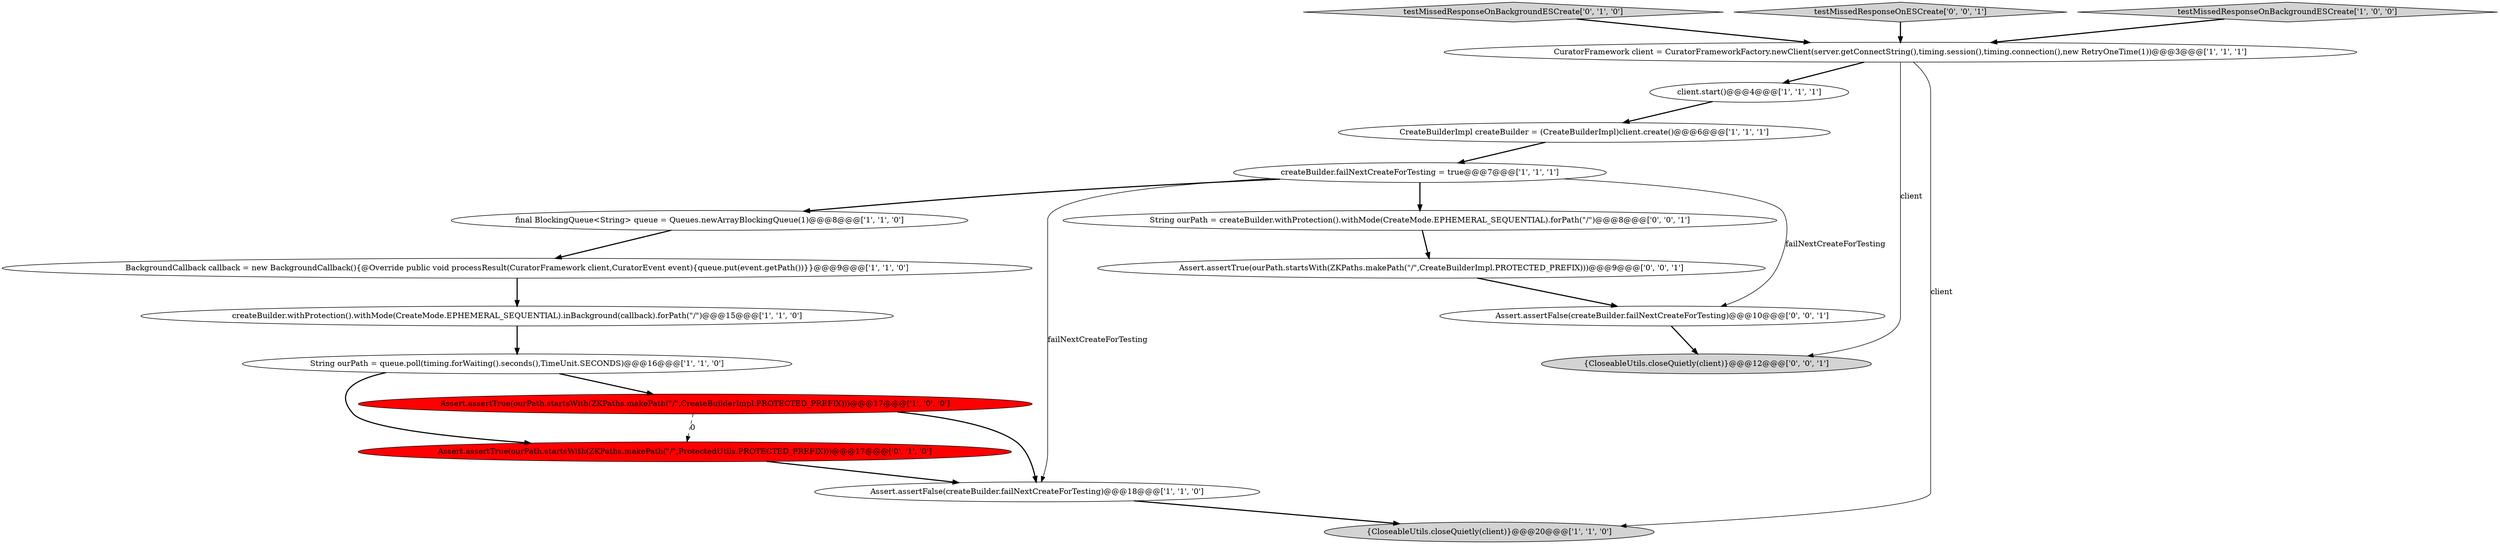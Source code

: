 digraph {
9 [style = filled, label = "createBuilder.withProtection().withMode(CreateMode.EPHEMERAL_SEQUENTIAL).inBackground(callback).forPath(\"/\")@@@15@@@['1', '1', '0']", fillcolor = white, shape = ellipse image = "AAA0AAABBB1BBB"];
10 [style = filled, label = "createBuilder.failNextCreateForTesting = true@@@7@@@['1', '1', '1']", fillcolor = white, shape = ellipse image = "AAA0AAABBB1BBB"];
2 [style = filled, label = "String ourPath = queue.poll(timing.forWaiting().seconds(),TimeUnit.SECONDS)@@@16@@@['1', '1', '0']", fillcolor = white, shape = ellipse image = "AAA0AAABBB1BBB"];
12 [style = filled, label = "testMissedResponseOnBackgroundESCreate['0', '1', '0']", fillcolor = lightgray, shape = diamond image = "AAA0AAABBB2BBB"];
18 [style = filled, label = "testMissedResponseOnESCreate['0', '0', '1']", fillcolor = lightgray, shape = diamond image = "AAA0AAABBB3BBB"];
4 [style = filled, label = "testMissedResponseOnBackgroundESCreate['1', '0', '0']", fillcolor = lightgray, shape = diamond image = "AAA0AAABBB1BBB"];
13 [style = filled, label = "Assert.assertTrue(ourPath.startsWith(ZKPaths.makePath(\"/\",ProtectedUtils.PROTECTED_PREFIX)))@@@17@@@['0', '1', '0']", fillcolor = red, shape = ellipse image = "AAA1AAABBB2BBB"];
5 [style = filled, label = "Assert.assertTrue(ourPath.startsWith(ZKPaths.makePath(\"/\",CreateBuilderImpl.PROTECTED_PREFIX)))@@@17@@@['1', '0', '0']", fillcolor = red, shape = ellipse image = "AAA1AAABBB1BBB"];
16 [style = filled, label = "Assert.assertFalse(createBuilder.failNextCreateForTesting)@@@10@@@['0', '0', '1']", fillcolor = white, shape = ellipse image = "AAA0AAABBB3BBB"];
6 [style = filled, label = "Assert.assertFalse(createBuilder.failNextCreateForTesting)@@@18@@@['1', '1', '0']", fillcolor = white, shape = ellipse image = "AAA0AAABBB1BBB"];
7 [style = filled, label = "client.start()@@@4@@@['1', '1', '1']", fillcolor = white, shape = ellipse image = "AAA0AAABBB1BBB"];
14 [style = filled, label = "Assert.assertTrue(ourPath.startsWith(ZKPaths.makePath(\"/\",CreateBuilderImpl.PROTECTED_PREFIX)))@@@9@@@['0', '0', '1']", fillcolor = white, shape = ellipse image = "AAA0AAABBB3BBB"];
8 [style = filled, label = "final BlockingQueue<String> queue = Queues.newArrayBlockingQueue(1)@@@8@@@['1', '1', '0']", fillcolor = white, shape = ellipse image = "AAA0AAABBB1BBB"];
3 [style = filled, label = "{CloseableUtils.closeQuietly(client)}@@@20@@@['1', '1', '0']", fillcolor = lightgray, shape = ellipse image = "AAA0AAABBB1BBB"];
17 [style = filled, label = "String ourPath = createBuilder.withProtection().withMode(CreateMode.EPHEMERAL_SEQUENTIAL).forPath(\"/\")@@@8@@@['0', '0', '1']", fillcolor = white, shape = ellipse image = "AAA0AAABBB3BBB"];
15 [style = filled, label = "{CloseableUtils.closeQuietly(client)}@@@12@@@['0', '0', '1']", fillcolor = lightgray, shape = ellipse image = "AAA0AAABBB3BBB"];
0 [style = filled, label = "BackgroundCallback callback = new BackgroundCallback(){@Override public void processResult(CuratorFramework client,CuratorEvent event){queue.put(event.getPath())}}@@@9@@@['1', '1', '0']", fillcolor = white, shape = ellipse image = "AAA0AAABBB1BBB"];
11 [style = filled, label = "CreateBuilderImpl createBuilder = (CreateBuilderImpl)client.create()@@@6@@@['1', '1', '1']", fillcolor = white, shape = ellipse image = "AAA0AAABBB1BBB"];
1 [style = filled, label = "CuratorFramework client = CuratorFrameworkFactory.newClient(server.getConnectString(),timing.session(),timing.connection(),new RetryOneTime(1))@@@3@@@['1', '1', '1']", fillcolor = white, shape = ellipse image = "AAA0AAABBB1BBB"];
5->13 [style = dashed, label="0"];
14->16 [style = bold, label=""];
6->3 [style = bold, label=""];
16->15 [style = bold, label=""];
10->16 [style = solid, label="failNextCreateForTesting"];
0->9 [style = bold, label=""];
7->11 [style = bold, label=""];
9->2 [style = bold, label=""];
1->15 [style = solid, label="client"];
10->17 [style = bold, label=""];
12->1 [style = bold, label=""];
1->7 [style = bold, label=""];
10->6 [style = solid, label="failNextCreateForTesting"];
2->13 [style = bold, label=""];
8->0 [style = bold, label=""];
5->6 [style = bold, label=""];
10->8 [style = bold, label=""];
18->1 [style = bold, label=""];
17->14 [style = bold, label=""];
11->10 [style = bold, label=""];
1->3 [style = solid, label="client"];
4->1 [style = bold, label=""];
13->6 [style = bold, label=""];
2->5 [style = bold, label=""];
}
